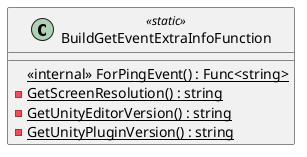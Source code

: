 @startuml
class BuildGetEventExtraInfoFunction <<static>> {
    <<internal>> {static} ForPingEvent() : Func<string>
    {static} - GetScreenResolution() : string
    {static} - GetUnityEditorVersion() : string
    {static} - GetUnityPluginVersion() : string
}
@enduml
